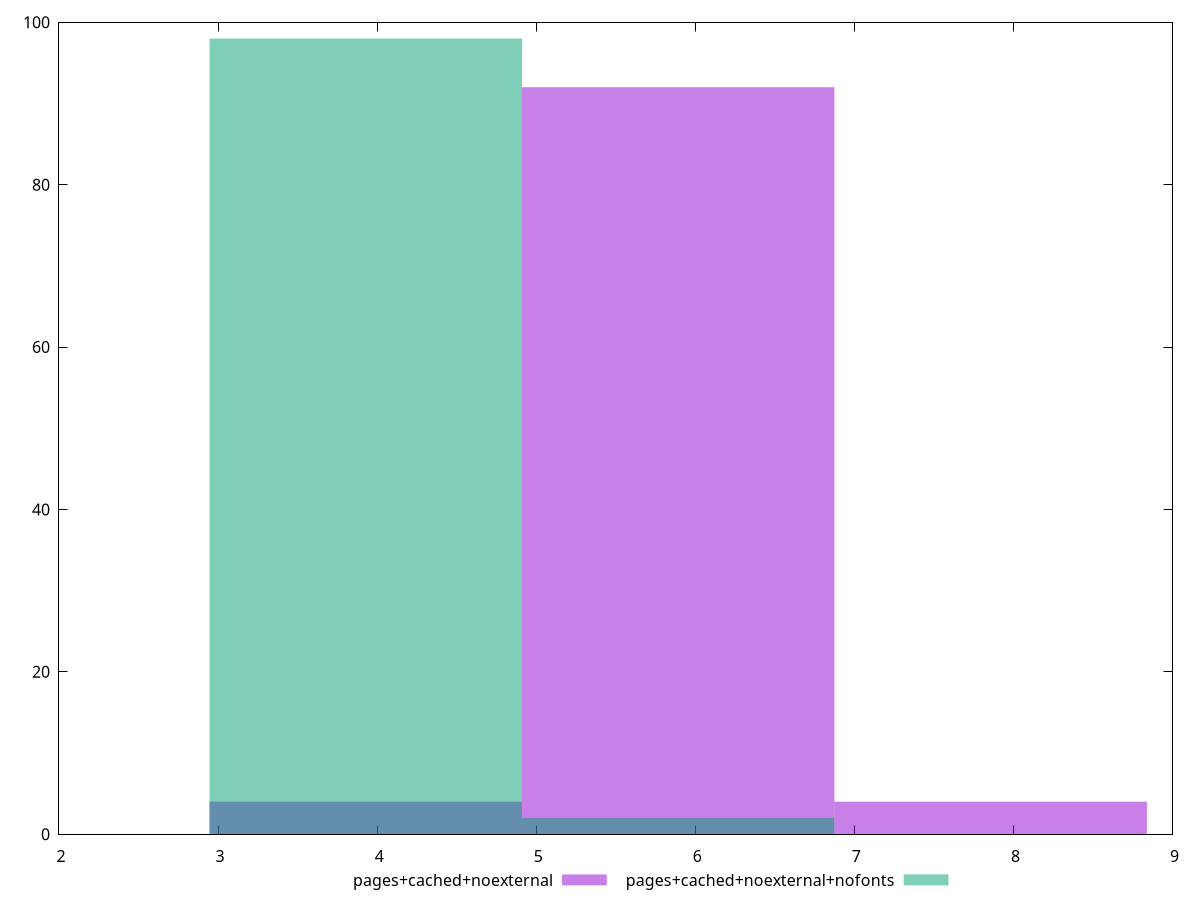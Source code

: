 reset
set terminal svg size 640, 500 enhanced background rgb 'white'
set output "report_00007_2020-12-11T15:55:29.892Z/network-server-latency/comparison/histogram/5_vs_6.svg"

$pagesCachedNoexternal <<EOF
7.857045934499473 4
5.892784450874604 92
3.9285229672497364 4
EOF

$pagesCachedNoexternalNofonts <<EOF
5.892784450874604 2
3.9285229672497364 98
EOF

set key outside below
set boxwidth 1.9642614836248682
set yrange [0:100]
set style fill transparent solid 0.5 noborder

plot \
  $pagesCachedNoexternal title "pages+cached+noexternal" with boxes, \
  $pagesCachedNoexternalNofonts title "pages+cached+noexternal+nofonts" with boxes, \


reset